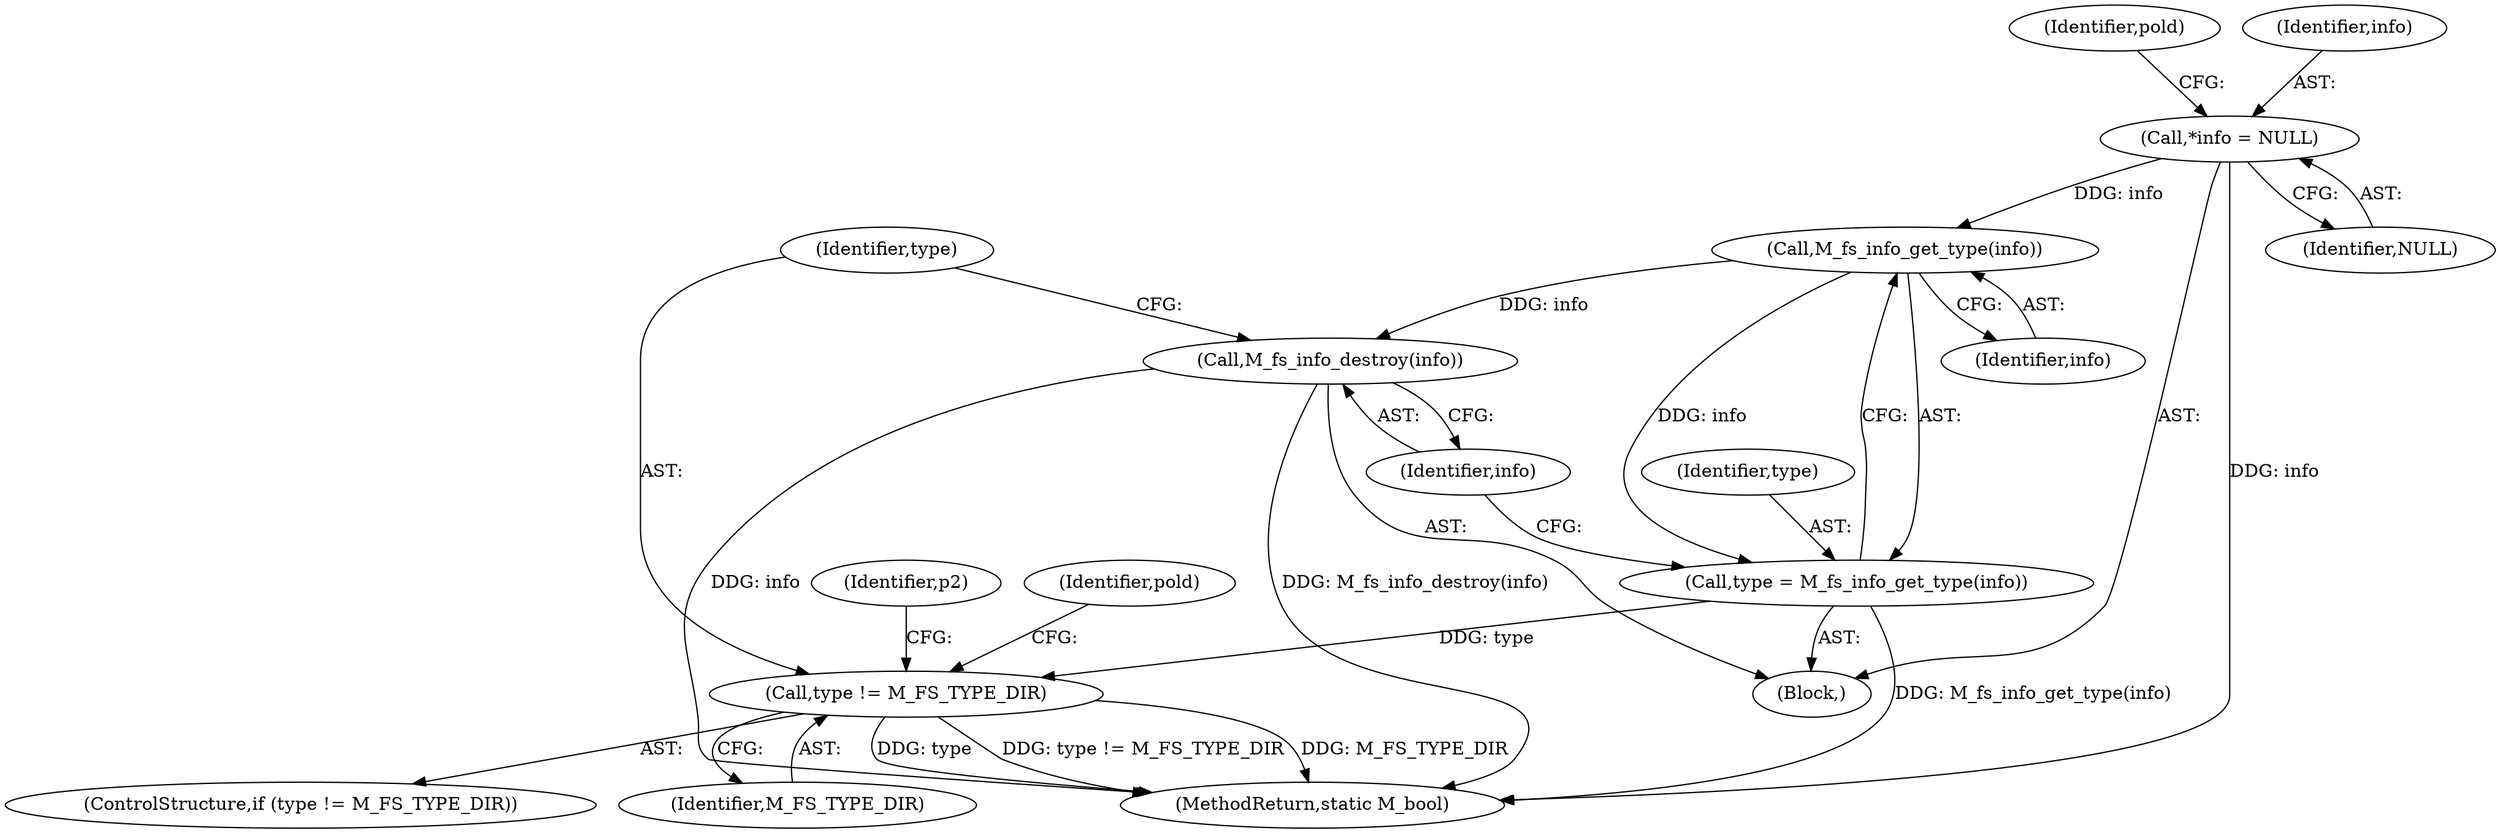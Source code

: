 digraph "0_mstdlib_db124b8f607dd0a40a9aef2d4d468fad433522a7@pointer" {
"1000143" [label="(Call,M_fs_info_get_type(info))"];
"1000109" [label="(Call,*info = NULL)"];
"1000141" [label="(Call,type = M_fs_info_get_type(info))"];
"1000148" [label="(Call,type != M_FS_TYPE_DIR)"];
"1000145" [label="(Call,M_fs_info_destroy(info))"];
"1000144" [label="(Identifier,info)"];
"1000149" [label="(Identifier,type)"];
"1000143" [label="(Call,M_fs_info_get_type(info))"];
"1000109" [label="(Call,*info = NULL)"];
"1000155" [label="(Identifier,p2)"];
"1000192" [label="(MethodReturn,static M_bool)"];
"1000107" [label="(Block,)"];
"1000114" [label="(Identifier,pold)"];
"1000164" [label="(Identifier,pold)"];
"1000146" [label="(Identifier,info)"];
"1000147" [label="(ControlStructure,if (type != M_FS_TYPE_DIR))"];
"1000142" [label="(Identifier,type)"];
"1000111" [label="(Identifier,NULL)"];
"1000110" [label="(Identifier,info)"];
"1000150" [label="(Identifier,M_FS_TYPE_DIR)"];
"1000145" [label="(Call,M_fs_info_destroy(info))"];
"1000141" [label="(Call,type = M_fs_info_get_type(info))"];
"1000148" [label="(Call,type != M_FS_TYPE_DIR)"];
"1000143" -> "1000141"  [label="AST: "];
"1000143" -> "1000144"  [label="CFG: "];
"1000144" -> "1000143"  [label="AST: "];
"1000141" -> "1000143"  [label="CFG: "];
"1000143" -> "1000141"  [label="DDG: info"];
"1000109" -> "1000143"  [label="DDG: info"];
"1000143" -> "1000145"  [label="DDG: info"];
"1000109" -> "1000107"  [label="AST: "];
"1000109" -> "1000111"  [label="CFG: "];
"1000110" -> "1000109"  [label="AST: "];
"1000111" -> "1000109"  [label="AST: "];
"1000114" -> "1000109"  [label="CFG: "];
"1000109" -> "1000192"  [label="DDG: info"];
"1000141" -> "1000107"  [label="AST: "];
"1000142" -> "1000141"  [label="AST: "];
"1000146" -> "1000141"  [label="CFG: "];
"1000141" -> "1000192"  [label="DDG: M_fs_info_get_type(info)"];
"1000141" -> "1000148"  [label="DDG: type"];
"1000148" -> "1000147"  [label="AST: "];
"1000148" -> "1000150"  [label="CFG: "];
"1000149" -> "1000148"  [label="AST: "];
"1000150" -> "1000148"  [label="AST: "];
"1000155" -> "1000148"  [label="CFG: "];
"1000164" -> "1000148"  [label="CFG: "];
"1000148" -> "1000192"  [label="DDG: type"];
"1000148" -> "1000192"  [label="DDG: type != M_FS_TYPE_DIR"];
"1000148" -> "1000192"  [label="DDG: M_FS_TYPE_DIR"];
"1000145" -> "1000107"  [label="AST: "];
"1000145" -> "1000146"  [label="CFG: "];
"1000146" -> "1000145"  [label="AST: "];
"1000149" -> "1000145"  [label="CFG: "];
"1000145" -> "1000192"  [label="DDG: M_fs_info_destroy(info)"];
"1000145" -> "1000192"  [label="DDG: info"];
}
